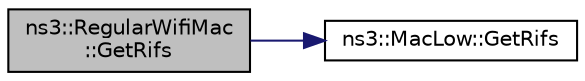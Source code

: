 digraph "ns3::RegularWifiMac::GetRifs"
{
  edge [fontname="Helvetica",fontsize="10",labelfontname="Helvetica",labelfontsize="10"];
  node [fontname="Helvetica",fontsize="10",shape=record];
  rankdir="LR";
  Node1 [label="ns3::RegularWifiMac\l::GetRifs",height=0.2,width=0.4,color="black", fillcolor="grey75", style="filled", fontcolor="black"];
  Node1 -> Node2 [color="midnightblue",fontsize="10",style="solid"];
  Node2 [label="ns3::MacLow::GetRifs",height=0.2,width=0.4,color="black", fillcolor="white", style="filled",URL="$d3/da6/classns3_1_1MacLow.html#add308ae9aa7b74b3132cd270c5dbfb22"];
}
